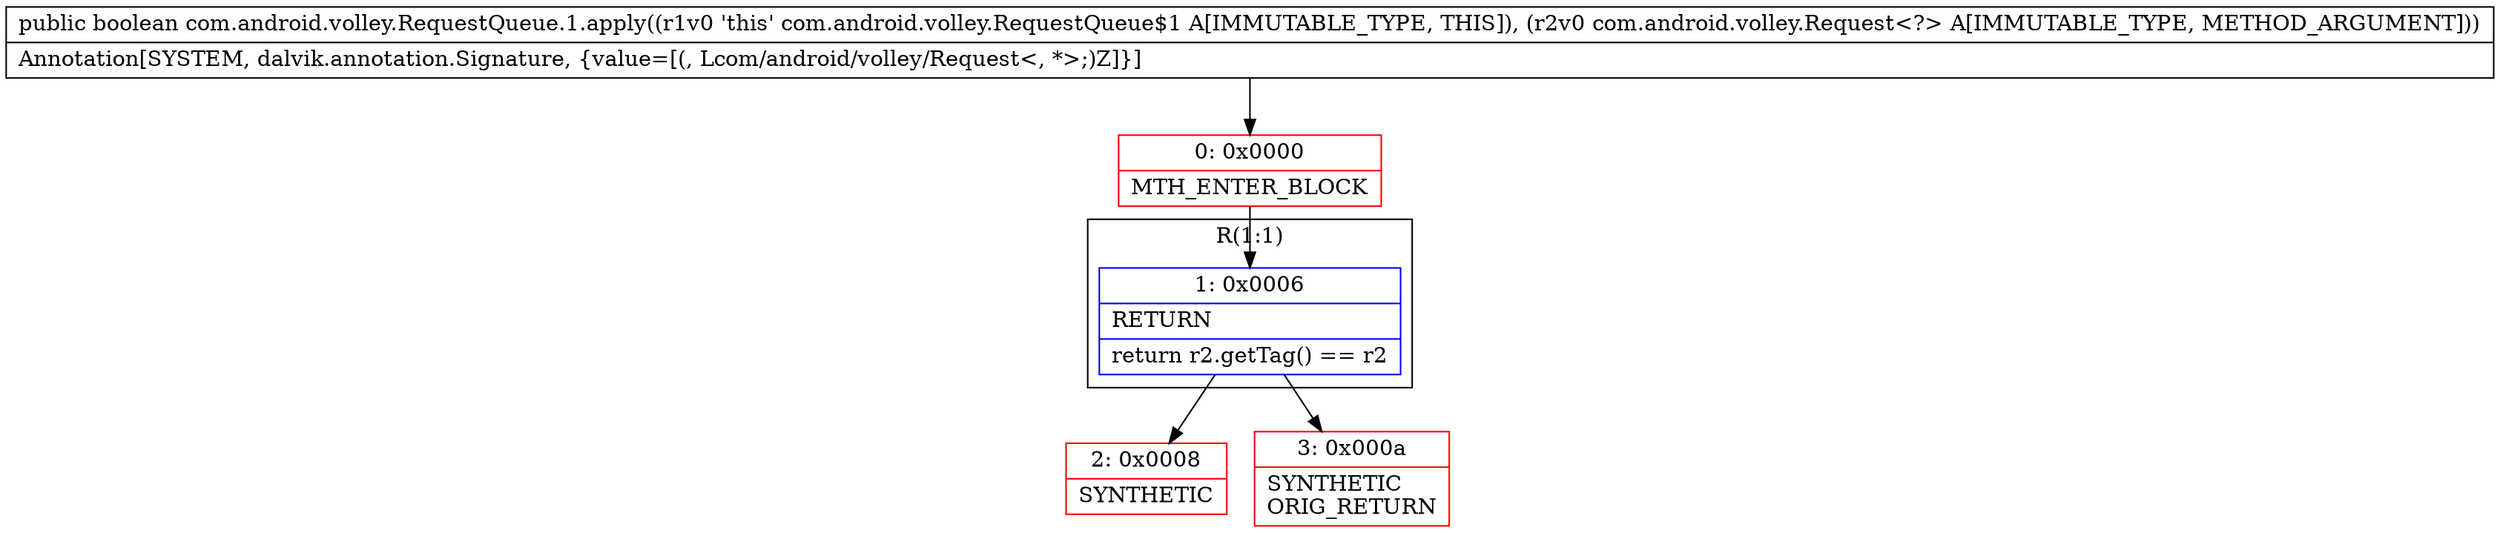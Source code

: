 digraph "CFG forcom.android.volley.RequestQueue.1.apply(Lcom\/android\/volley\/Request;)Z" {
subgraph cluster_Region_614678973 {
label = "R(1:1)";
node [shape=record,color=blue];
Node_1 [shape=record,label="{1\:\ 0x0006|RETURN\l|return r2.getTag() == r2\l}"];
}
Node_0 [shape=record,color=red,label="{0\:\ 0x0000|MTH_ENTER_BLOCK\l}"];
Node_2 [shape=record,color=red,label="{2\:\ 0x0008|SYNTHETIC\l}"];
Node_3 [shape=record,color=red,label="{3\:\ 0x000a|SYNTHETIC\lORIG_RETURN\l}"];
MethodNode[shape=record,label="{public boolean com.android.volley.RequestQueue.1.apply((r1v0 'this' com.android.volley.RequestQueue$1 A[IMMUTABLE_TYPE, THIS]), (r2v0 com.android.volley.Request\<?\> A[IMMUTABLE_TYPE, METHOD_ARGUMENT]))  | Annotation[SYSTEM, dalvik.annotation.Signature, \{value=[(, Lcom\/android\/volley\/Request\<, *\>;)Z]\}]\l}"];
MethodNode -> Node_0;
Node_1 -> Node_2;
Node_1 -> Node_3;
Node_0 -> Node_1;
}


